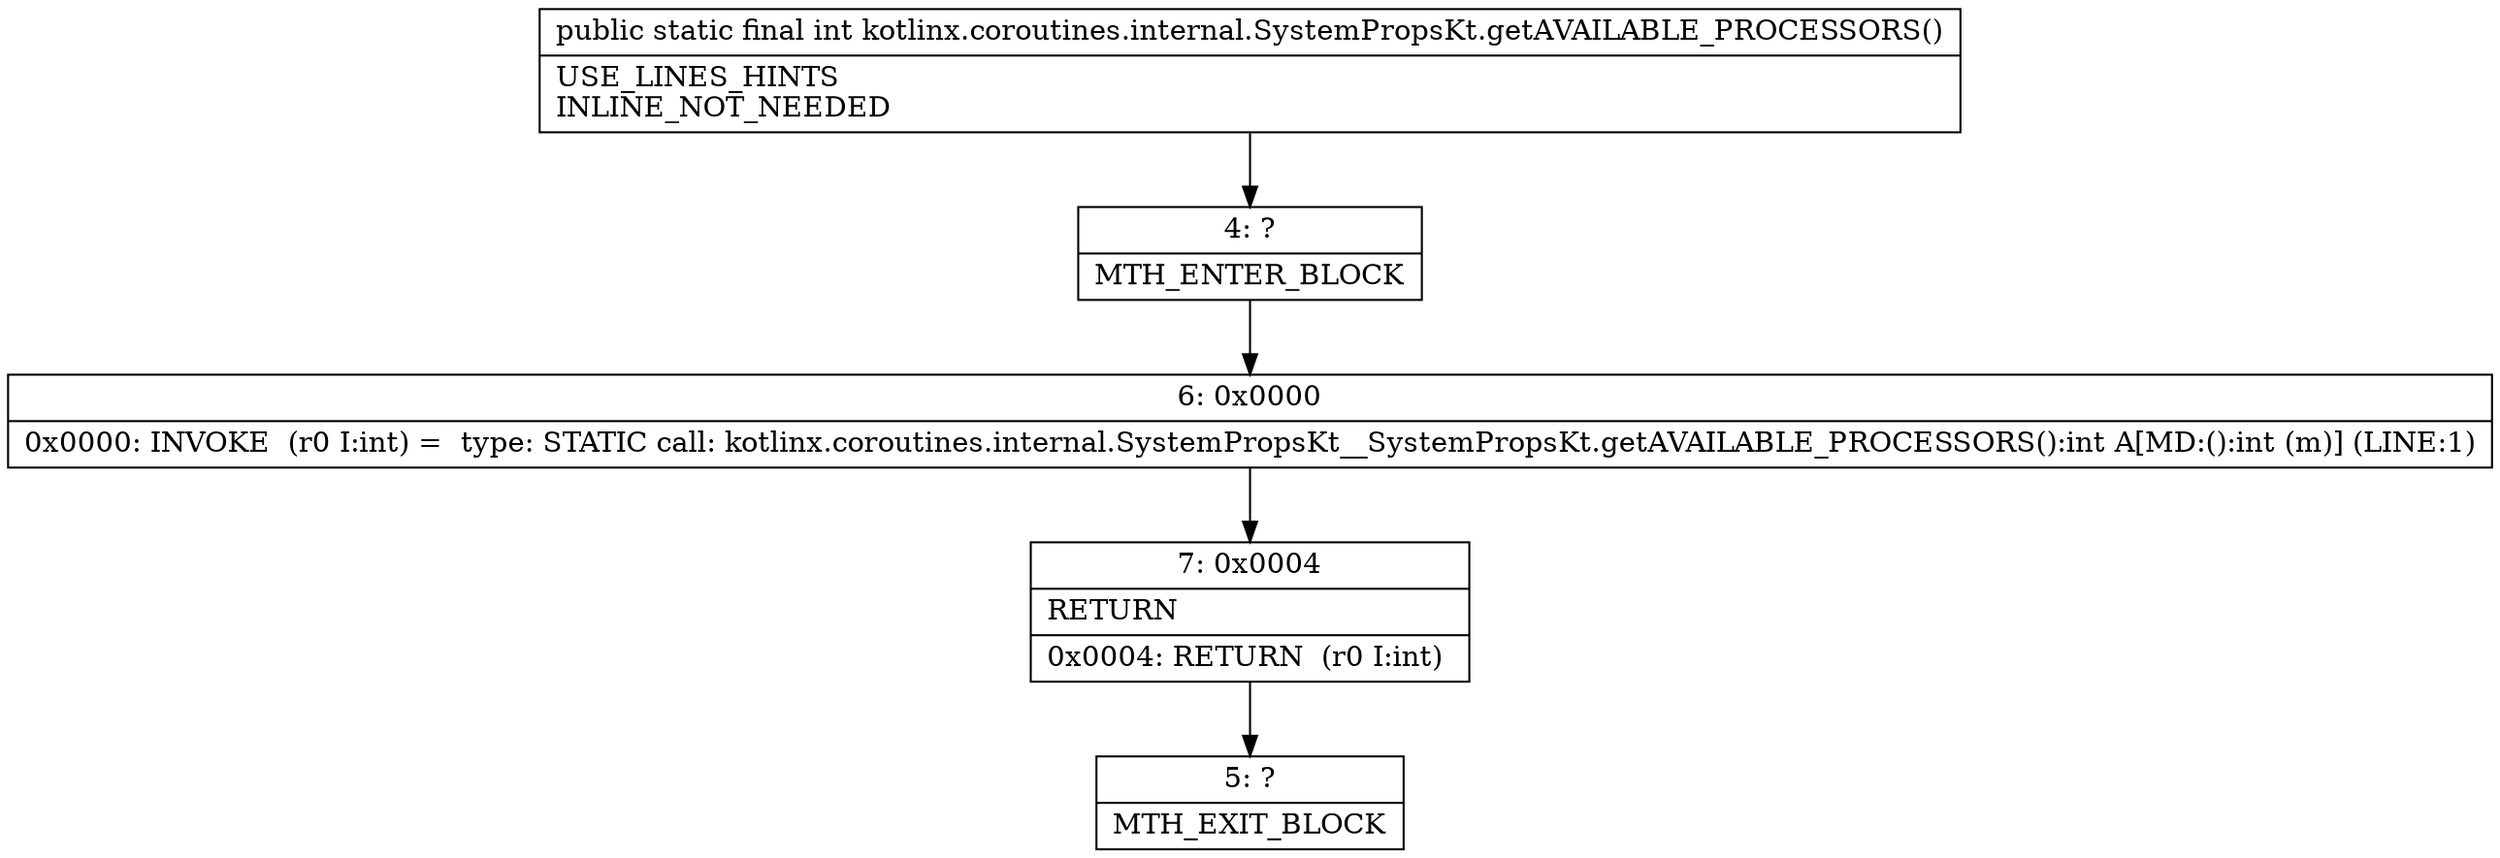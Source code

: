 digraph "CFG forkotlinx.coroutines.internal.SystemPropsKt.getAVAILABLE_PROCESSORS()I" {
Node_4 [shape=record,label="{4\:\ ?|MTH_ENTER_BLOCK\l}"];
Node_6 [shape=record,label="{6\:\ 0x0000|0x0000: INVOKE  (r0 I:int) =  type: STATIC call: kotlinx.coroutines.internal.SystemPropsKt__SystemPropsKt.getAVAILABLE_PROCESSORS():int A[MD:():int (m)] (LINE:1)\l}"];
Node_7 [shape=record,label="{7\:\ 0x0004|RETURN\l|0x0004: RETURN  (r0 I:int) \l}"];
Node_5 [shape=record,label="{5\:\ ?|MTH_EXIT_BLOCK\l}"];
MethodNode[shape=record,label="{public static final int kotlinx.coroutines.internal.SystemPropsKt.getAVAILABLE_PROCESSORS()  | USE_LINES_HINTS\lINLINE_NOT_NEEDED\l}"];
MethodNode -> Node_4;Node_4 -> Node_6;
Node_6 -> Node_7;
Node_7 -> Node_5;
}

